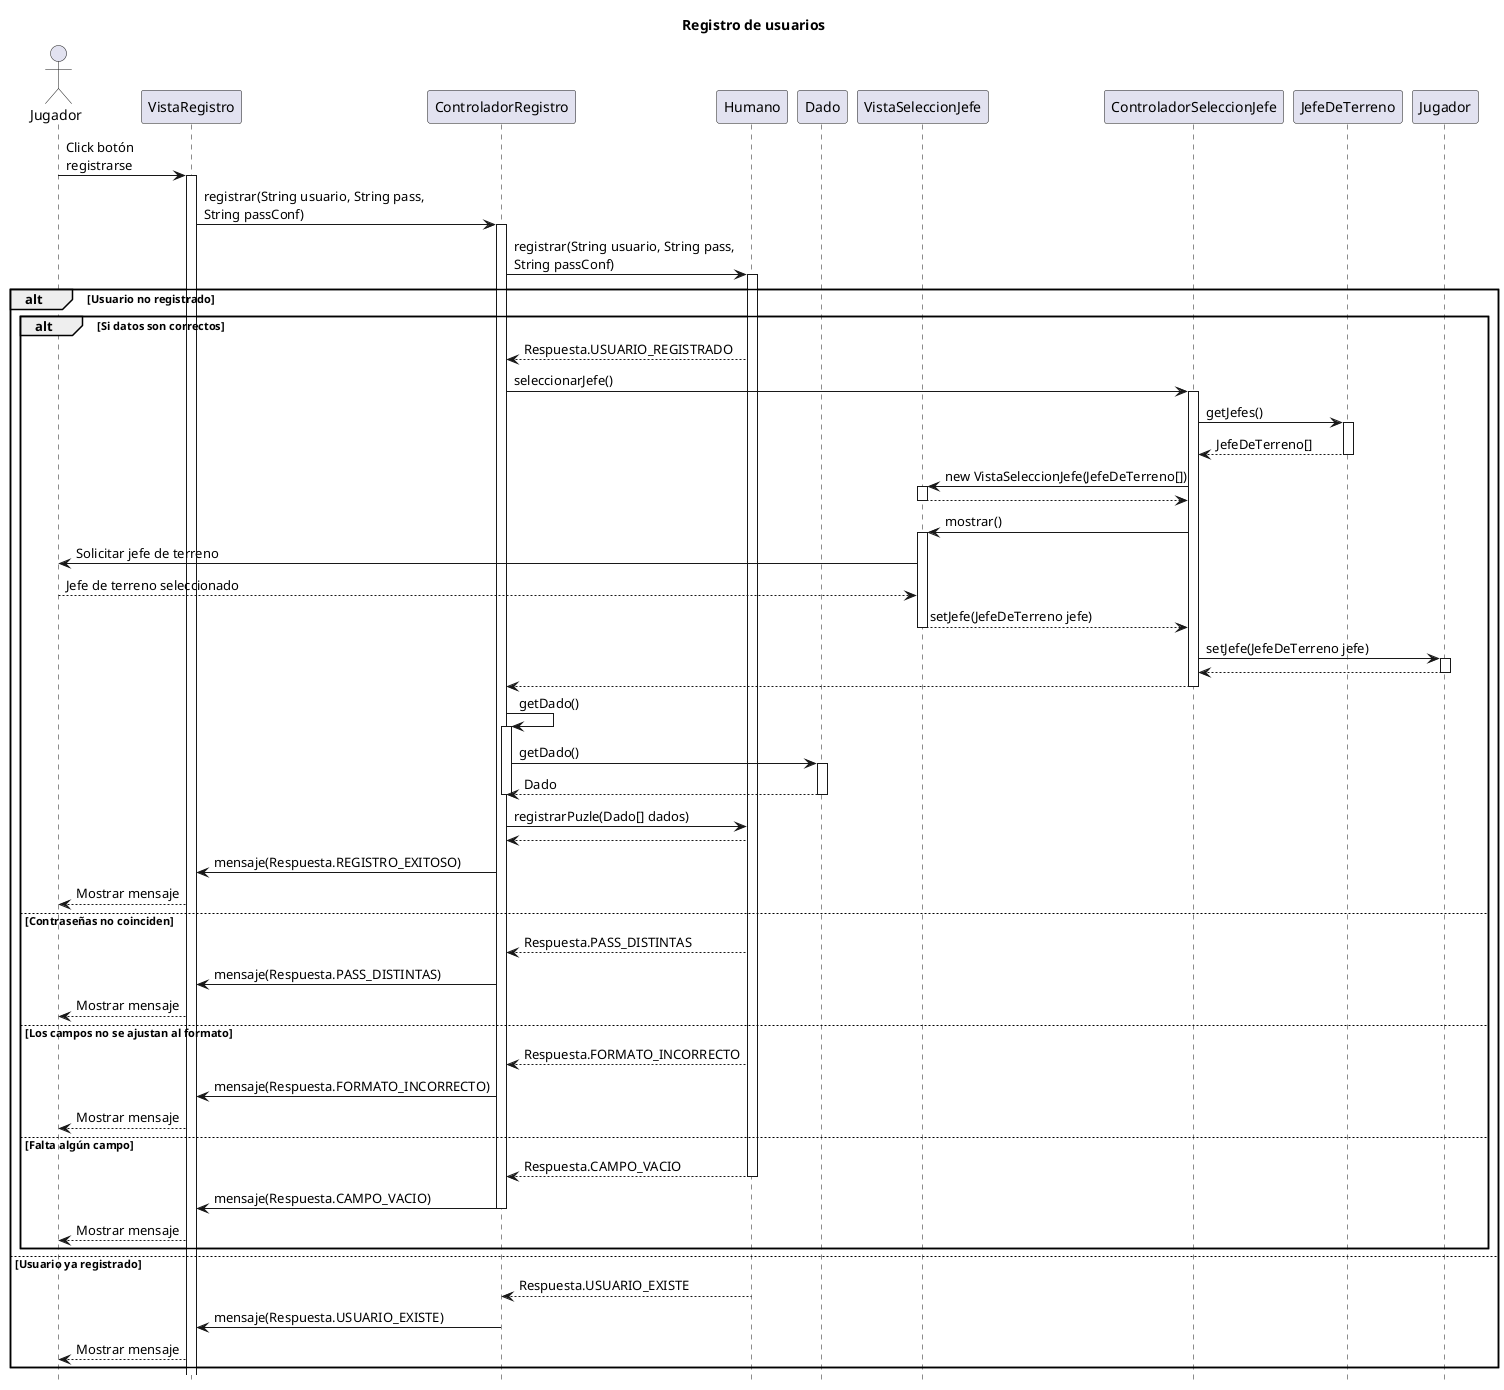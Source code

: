 @startuml
hide footbox
title Registro de usuarios

actor Jugador as j

participant VistaRegistro as visReg
participant ControladorRegistro as contReg
participant Humano as hum
participant Dado as d
participant VistaSeleccionJefe as visSJ
participant ControladorSeleccionJefe as contSJ
participant JefeDeTerreno as jef
participant Jugador as jug

j -> visReg : Click botón\nregistrarse
activate visReg

visReg -> contReg: registrar(String usuario, String pass,\nString passConf)
activate contReg

contReg -> hum : registrar(String usuario, String pass,\nString passConf)
activate hum

alt Usuario no registrado

alt Si datos son correctos

hum --> contReg : Respuesta.USUARIO_REGISTRADO

contReg -> contSJ : seleccionarJefe()
activate contSJ

contSJ -> jef : getJefes()
activate jef

jef --> contSJ : JefeDeTerreno[]
deactivate jef

contSJ -> visSJ : new VistaSeleccionJefe(JefeDeTerreno[])
activate visSJ

visSJ --> contSJ
deactivate visSJ

contSJ -> visSJ : mostrar()
activate visSJ

visSJ -> j : Solicitar jefe de terreno
j --> visSJ : Jefe de terreno seleccionado
visSJ --> contSJ : setJefe(JefeDeTerreno jefe)
deactivate visSJ

contSJ -> jug : setJefe(JefeDeTerreno jefe)
activate jug

jug --> contSJ
deactivate jug

contSJ --> contReg
deactivate contSJ

contReg -> contReg : getDado()
activate contReg

contReg -> d : getDado()
activate d

d --> contReg : Dado
deactivate d
deactivate contReg

contReg -> hum : registrarPuzle(Dado[] dados)
hum --> contReg
contReg -> visReg : mensaje(Respuesta.REGISTRO_EXITOSO)
visReg --> j : Mostrar mensaje

else Contraseñas no coinciden

hum --> contReg : Respuesta.PASS_DISTINTAS
contReg -> visReg : mensaje(Respuesta.PASS_DISTINTAS)
visReg --> j : Mostrar mensaje

else Los campos no se ajustan al formato

hum --> contReg : Respuesta.FORMATO_INCORRECTO
contReg -> visReg : mensaje(Respuesta.FORMATO_INCORRECTO)
visReg --> j : Mostrar mensaje

else Falta algún campo

hum --> contReg : Respuesta.CAMPO_VACIO
deactivate hum

contReg -> visReg : mensaje(Respuesta.CAMPO_VACIO)
deactivate contReg

visReg --> j : Mostrar mensaje

end

else Usuario ya registrado

hum --> contReg : Respuesta.USUARIO_EXISTE
contReg -> visReg : mensaje(Respuesta.USUARIO_EXISTE)
visReg --> j : Mostrar mensaje

end

@enduml
